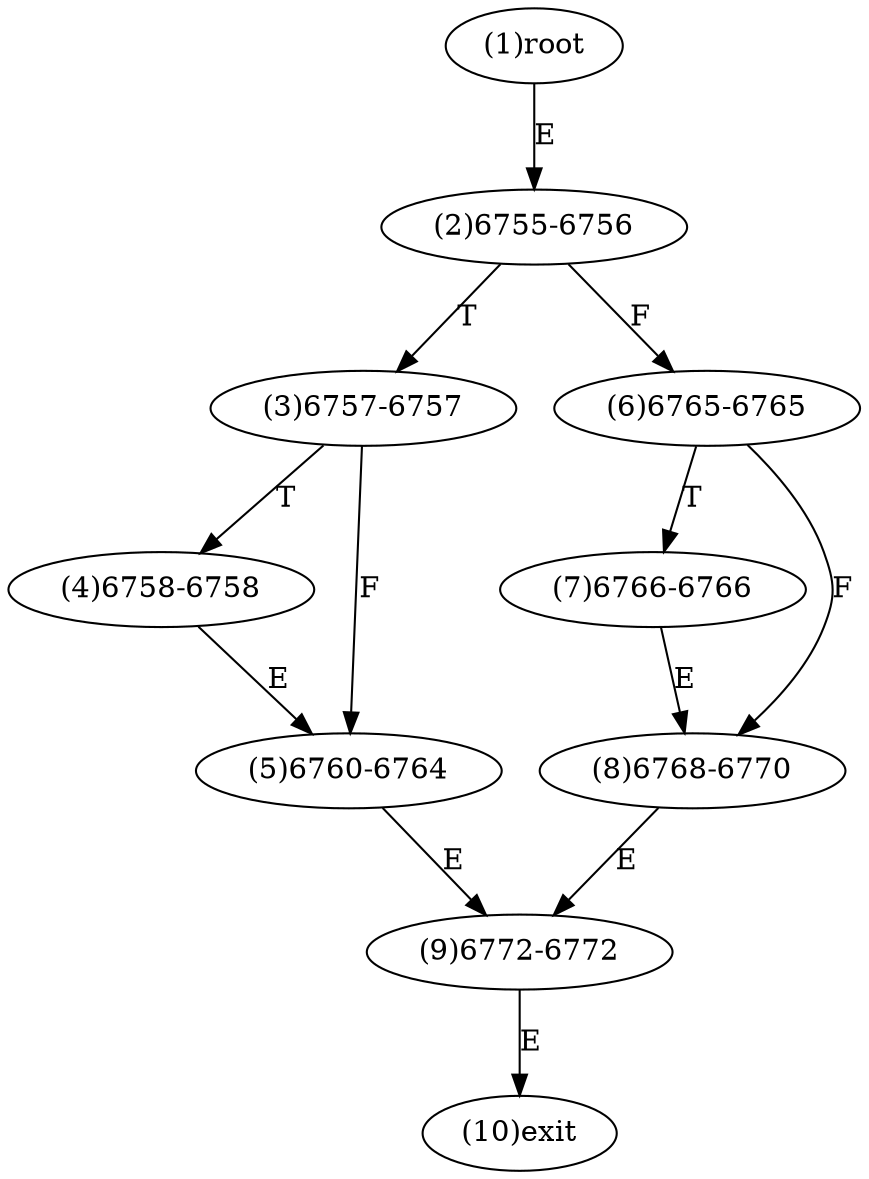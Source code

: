 digraph "" { 
1[ label="(1)root"];
2[ label="(2)6755-6756"];
3[ label="(3)6757-6757"];
4[ label="(4)6758-6758"];
5[ label="(5)6760-6764"];
6[ label="(6)6765-6765"];
7[ label="(7)6766-6766"];
8[ label="(8)6768-6770"];
9[ label="(9)6772-6772"];
10[ label="(10)exit"];
1->2[ label="E"];
2->6[ label="F"];
2->3[ label="T"];
3->5[ label="F"];
3->4[ label="T"];
4->5[ label="E"];
5->9[ label="E"];
6->8[ label="F"];
6->7[ label="T"];
7->8[ label="E"];
8->9[ label="E"];
9->10[ label="E"];
}